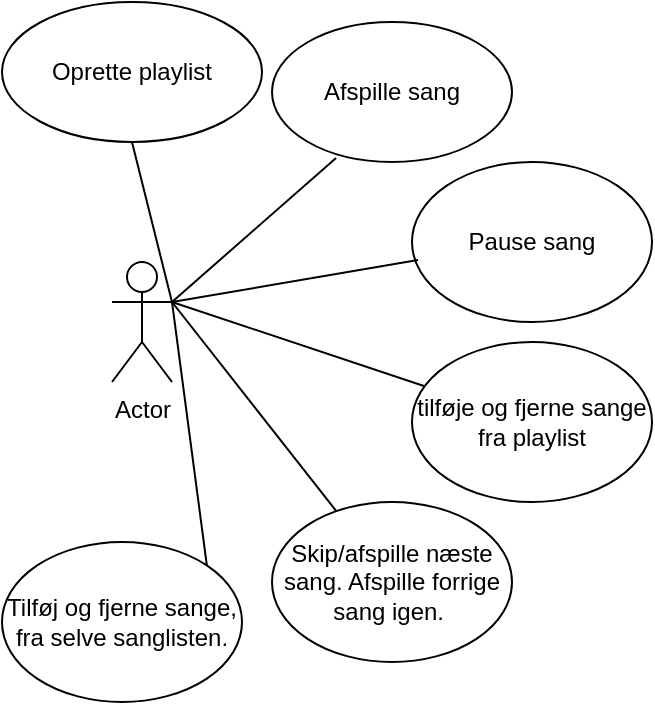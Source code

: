 <mxfile version="20.2.3" type="device"><diagram id="QvVAWRTB4eJuTMHt0h54" name="Side-1"><mxGraphModel dx="1422" dy="865" grid="1" gridSize="10" guides="1" tooltips="1" connect="1" arrows="1" fold="1" page="1" pageScale="1" pageWidth="827" pageHeight="1169" math="0" shadow="0"><root><mxCell id="0"/><mxCell id="1" parent="0"/><mxCell id="zgGtzFgDZYd6DV2ZVwer-1" value="Actor" style="shape=umlActor;verticalLabelPosition=bottom;verticalAlign=top;html=1;outlineConnect=0;" vertex="1" parent="1"><mxGeometry x="80" y="340" width="30" height="60" as="geometry"/></mxCell><mxCell id="zgGtzFgDZYd6DV2ZVwer-2" value="Oprette playlist&lt;br&gt;" style="ellipse;whiteSpace=wrap;html=1;" vertex="1" parent="1"><mxGeometry x="25" y="210" width="130" height="70" as="geometry"/></mxCell><mxCell id="zgGtzFgDZYd6DV2ZVwer-3" value="Afspille sang" style="ellipse;whiteSpace=wrap;html=1;" vertex="1" parent="1"><mxGeometry x="160" y="220" width="120" height="70" as="geometry"/></mxCell><mxCell id="zgGtzFgDZYd6DV2ZVwer-4" value="Pause sang" style="ellipse;whiteSpace=wrap;html=1;" vertex="1" parent="1"><mxGeometry x="230" y="290" width="120" height="80" as="geometry"/></mxCell><mxCell id="zgGtzFgDZYd6DV2ZVwer-5" value="tilføje og fjerne sange fra playlist&lt;br&gt;" style="ellipse;whiteSpace=wrap;html=1;" vertex="1" parent="1"><mxGeometry x="230" y="380" width="120" height="80" as="geometry"/></mxCell><mxCell id="zgGtzFgDZYd6DV2ZVwer-6" value="Tilføj og fjerne sange, fra selve sanglisten." style="ellipse;whiteSpace=wrap;html=1;" vertex="1" parent="1"><mxGeometry x="25" y="480" width="120" height="80" as="geometry"/></mxCell><mxCell id="zgGtzFgDZYd6DV2ZVwer-7" value="Skip/afspille næste sang. Afspille forrige sang igen.&amp;nbsp;" style="ellipse;whiteSpace=wrap;html=1;" vertex="1" parent="1"><mxGeometry x="160" y="460" width="120" height="80" as="geometry"/></mxCell><mxCell id="zgGtzFgDZYd6DV2ZVwer-8" value="" style="endArrow=none;html=1;rounded=0;entryX=0.5;entryY=1;entryDx=0;entryDy=0;" edge="1" parent="1" target="zgGtzFgDZYd6DV2ZVwer-2"><mxGeometry width="50" height="50" relative="1" as="geometry"><mxPoint x="110" y="360" as="sourcePoint"/><mxPoint x="145" y="290" as="targetPoint"/></mxGeometry></mxCell><mxCell id="zgGtzFgDZYd6DV2ZVwer-9" value="" style="endArrow=none;html=1;rounded=0;exitX=1;exitY=0.333;exitDx=0;exitDy=0;exitPerimeter=0;entryX=0.267;entryY=0.971;entryDx=0;entryDy=0;entryPerimeter=0;" edge="1" parent="1" source="zgGtzFgDZYd6DV2ZVwer-1" target="zgGtzFgDZYd6DV2ZVwer-3"><mxGeometry width="50" height="50" relative="1" as="geometry"><mxPoint x="390" y="430" as="sourcePoint"/><mxPoint x="440" y="380" as="targetPoint"/><Array as="points"/></mxGeometry></mxCell><mxCell id="zgGtzFgDZYd6DV2ZVwer-10" value="" style="endArrow=none;html=1;rounded=0;entryX=0.025;entryY=0.613;entryDx=0;entryDy=0;entryPerimeter=0;" edge="1" parent="1" target="zgGtzFgDZYd6DV2ZVwer-4"><mxGeometry width="50" height="50" relative="1" as="geometry"><mxPoint x="110" y="360" as="sourcePoint"/><mxPoint x="440" y="380" as="targetPoint"/></mxGeometry></mxCell><mxCell id="zgGtzFgDZYd6DV2ZVwer-11" value="" style="endArrow=none;html=1;rounded=0;exitX=1;exitY=0.333;exitDx=0;exitDy=0;exitPerimeter=0;" edge="1" parent="1" source="zgGtzFgDZYd6DV2ZVwer-1" target="zgGtzFgDZYd6DV2ZVwer-5"><mxGeometry width="50" height="50" relative="1" as="geometry"><mxPoint x="390" y="430" as="sourcePoint"/><mxPoint x="440" y="380" as="targetPoint"/></mxGeometry></mxCell><mxCell id="zgGtzFgDZYd6DV2ZVwer-12" value="" style="endArrow=none;html=1;rounded=0;" edge="1" parent="1" target="zgGtzFgDZYd6DV2ZVwer-7"><mxGeometry width="50" height="50" relative="1" as="geometry"><mxPoint x="110" y="360" as="sourcePoint"/><mxPoint x="580" y="530" as="targetPoint"/></mxGeometry></mxCell><mxCell id="zgGtzFgDZYd6DV2ZVwer-13" value="" style="endArrow=none;html=1;rounded=0;entryX=1;entryY=0;entryDx=0;entryDy=0;" edge="1" parent="1" target="zgGtzFgDZYd6DV2ZVwer-6"><mxGeometry width="50" height="50" relative="1" as="geometry"><mxPoint x="110" y="360" as="sourcePoint"/><mxPoint x="440" y="380" as="targetPoint"/></mxGeometry></mxCell></root></mxGraphModel></diagram></mxfile>
